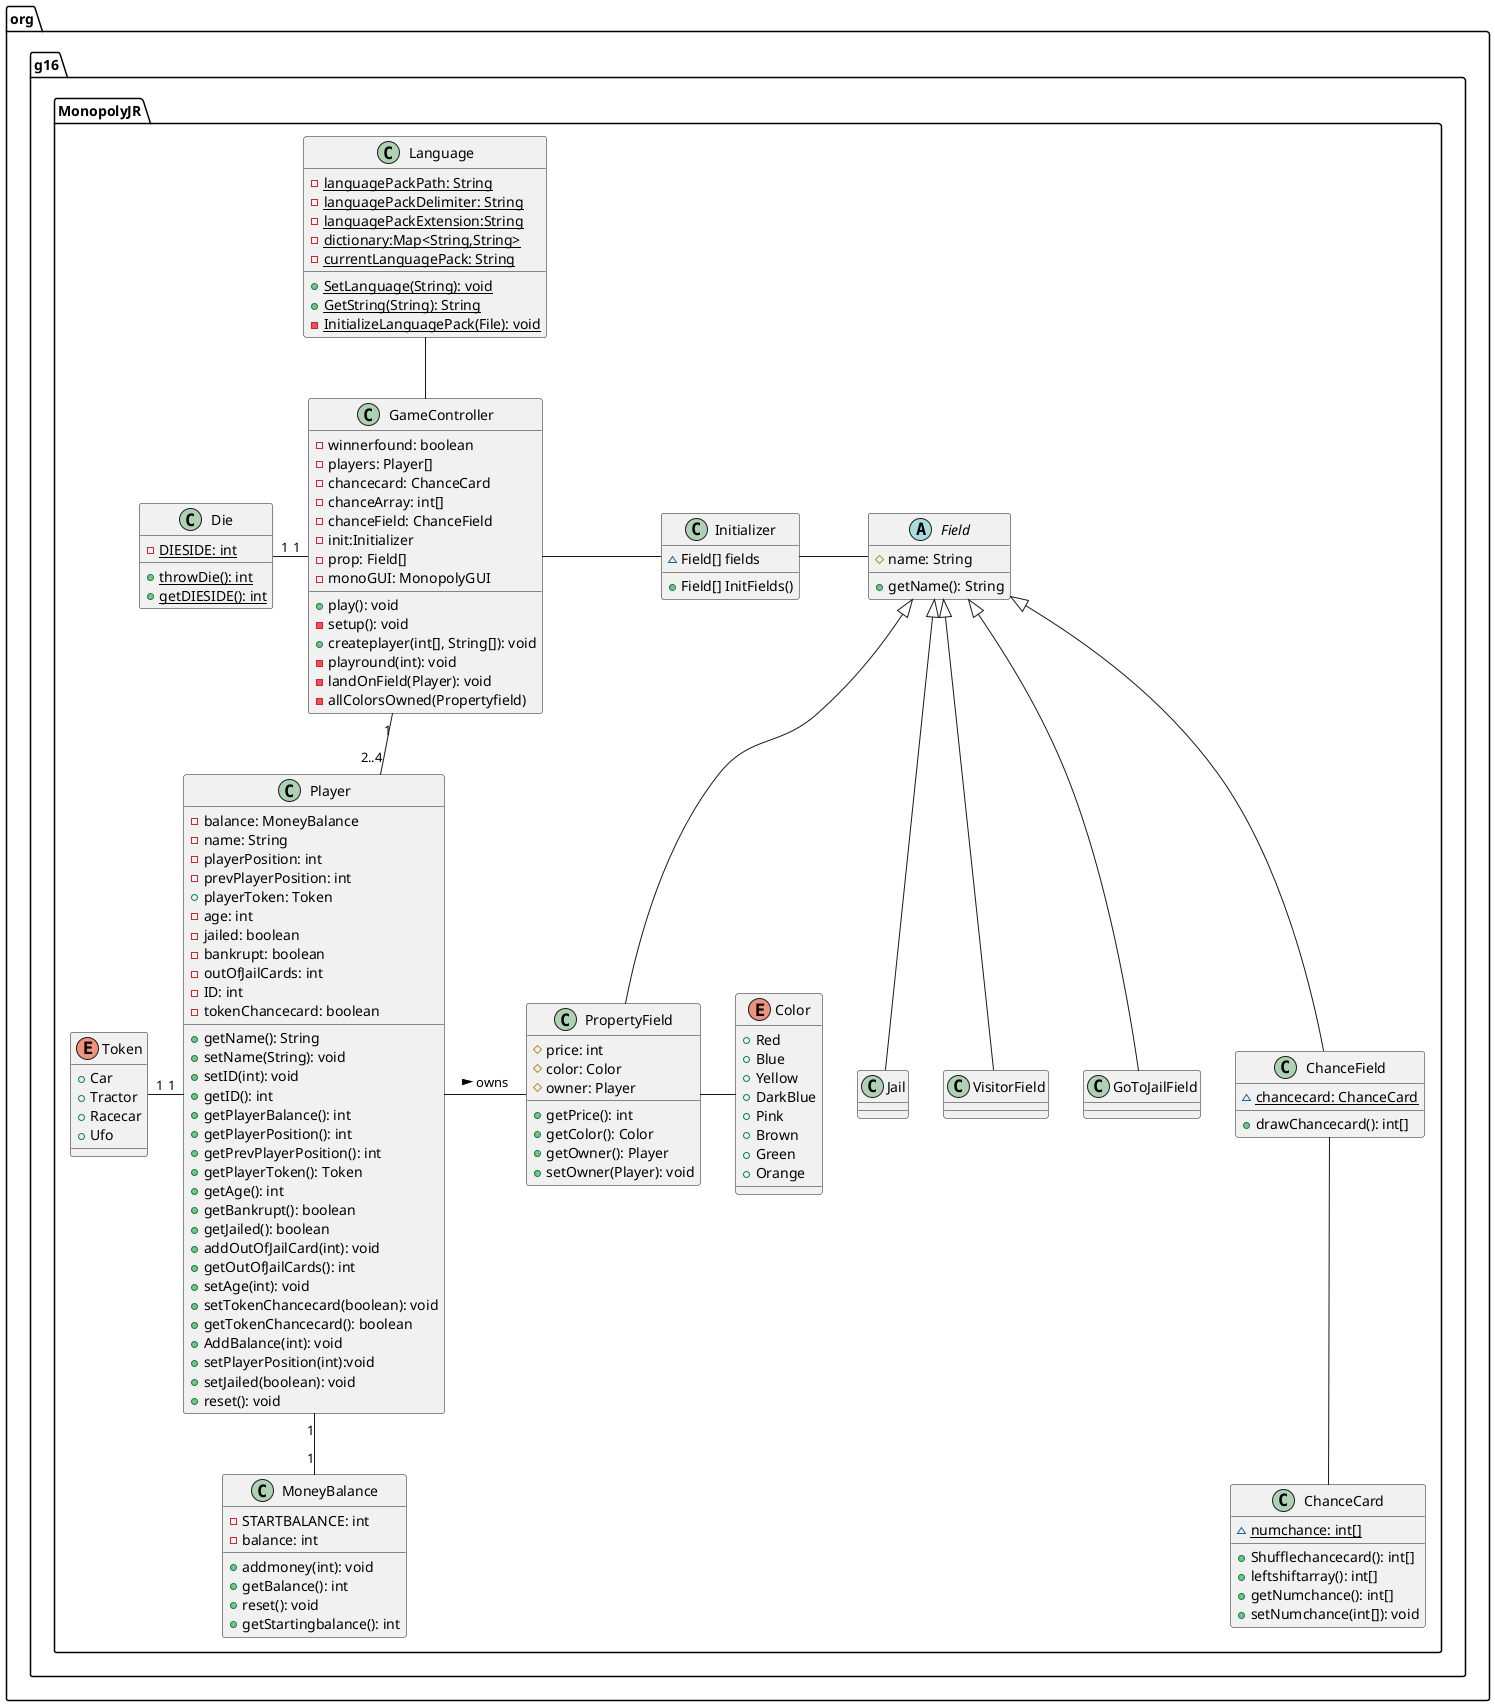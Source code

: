@startuml
class org.g16.MonopolyJR.Jail {
}
class org.g16.MonopolyJR.Initializer {
~ Field[] fields
+ Field[] InitFields()
}
enum org.g16.MonopolyJR.Token {
+  Car
+  Tractor
+  Racecar
+  Ufo
}
class org.g16.MonopolyJR.VisitorField {
}

class org.g16.MonopolyJR.GoToJailField {
}

class org.g16.MonopolyJR.Language {
- {static} languagePackPath: String
- {static} languagePackDelimiter: String
- {static} languagePackExtension:String
- {static} dictionary:Map<String,String>
- {static} currentLanguagePack: String
+ {static} SetLanguage(String): void
+ {static} GetString(String): String
- {static} InitializeLanguagePack(File): void
}

enum org.g16.MonopolyJR.Color {
+  Red
+  Blue
+  Yellow
+  DarkBlue
+  Pink
+  Brown
+  Green
+  Orange
}
class org.g16.MonopolyJR.Player {
- balance: MoneyBalance
- name: String
- playerPosition: int
- prevPlayerPosition: int
+ playerToken: Token
- age: int
- jailed: boolean
- bankrupt: boolean
- outOfJailCards: int
- ID: int
- tokenChancecard: boolean
+ getName(): String
+ setName(String): void
+ setID(int): void
+ getID(): int
+ getPlayerBalance(): int
+ getPlayerPosition(): int
+ getPrevPlayerPosition(): int
+ getPlayerToken(): Token
+ getAge(): int
+ getBankrupt(): boolean
+ getJailed(): boolean
+ addOutOfJailCard(int): void
+ getOutOfJailCards(): int
+ setAge(int): void
+ setTokenChancecard(boolean): void
+ getTokenChancecard(): boolean
+ AddBalance(int): void
+ setPlayerPosition(int):void
+ setJailed(boolean): void
+ reset(): void
}
class org.g16.MonopolyJR.ChanceField {
~ {static} chancecard: ChanceCard
+ drawChancecard(): int[]
}
class org.g16.MonopolyJR.Die {
- {static} DIESIDE: int
+ {static} throwDie(): int
+ {static} getDIESIDE(): int
}
class org.g16.MonopolyJR.ChanceCard {
~ {static} numchance: int[]
+ Shufflechancecard(): int[]
+ leftshiftarray(): int[]
+ getNumchance(): int[]
+ setNumchance(int[]): void
}
class org.g16.MonopolyJR.MoneyBalance {
- STARTBALANCE: int
- balance: int
+ addmoney(int): void
+ getBalance(): int
+ reset(): void
+ getStartingbalance(): int
}
class org.g16.MonopolyJR.PropertyField {
# price: int
# color: Color
# owner: Player
+ getPrice(): int
+ getColor(): Color
+ getOwner(): Player
+ setOwner(Player): void
}
abstract class org.g16.MonopolyJR.Field {
# name: String
+ getName(): String
}

class org.g16.MonopolyJR.GameController{
- winnerfound: boolean
- players: Player[]
- chancecard: ChanceCard
- chanceArray: int[]
-chanceField: ChanceField
-init:Initializer
-prop: Field[]
-monoGUI: MonopolyGUI
+ play(): void
-setup(): void
+ createplayer(int[], String[]): void
- playround(int): void
- landOnField(Player): void
- allColorsOwned(Propertyfield)
}


org.g16.MonopolyJR.Field <|-- org.g16.MonopolyJR.Jail
org.g16.MonopolyJR.Field <|-- org.g16.MonopolyJR.VisitorField
org.g16.MonopolyJR.Field <|-- org.g16.MonopolyJR.GoToJailField
org.g16.MonopolyJR.Field <|-- org.g16.MonopolyJR.ChanceField
org.g16.MonopolyJR.Field <|-- org.g16.MonopolyJR.PropertyField

org.g16.MonopolyJR.Initializer - org.g16.MonopolyJR.Field
org.g16.MonopolyJR.GameController - org.g16.MonopolyJR.Initializer
org.g16.MonopolyJR.Die "1" - "1" org.g16.MonopolyJR.GameController
org.g16.MonopolyJR.GameController "1" -- "2..4" org.g16.MonopolyJR.Player
org.g16.MonopolyJR.Player "1" -- "1" org.g16.MonopolyJR.MoneyBalance
org.g16.MonopolyJR.ChanceField -- org.g16.MonopolyJR.ChanceCard
org.g16.MonopolyJR.PropertyField - org.g16.MonopolyJR.Color
org.g16.MonopolyJR.Token "1" - "1" org.g16.MonopolyJR.Player
org.g16.MonopolyJR.Player - org.g16.MonopolyJR.PropertyField :owns >
org.g16.MonopolyJR.Language -- org.g16.MonopolyJR.GameController
@enduml